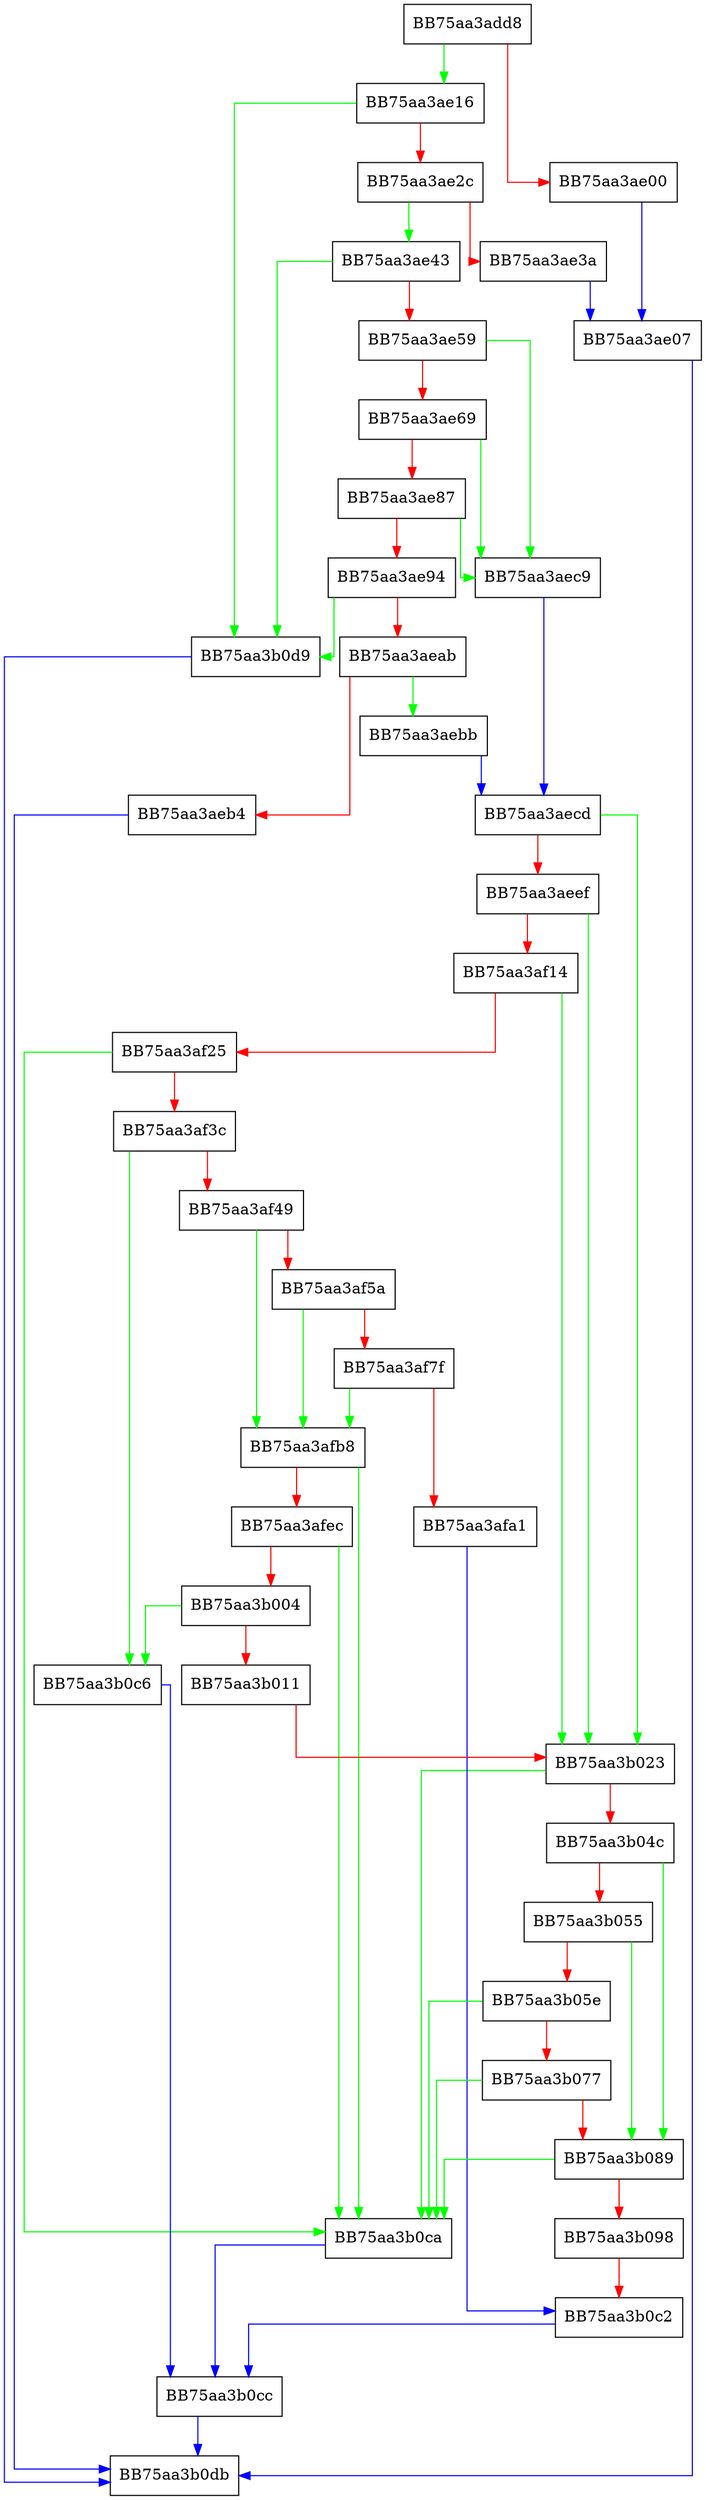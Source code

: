 digraph apply {
  node [shape="box"];
  graph [splines=ortho];
  BB75aa3add8 -> BB75aa3ae16 [color="green"];
  BB75aa3add8 -> BB75aa3ae00 [color="red"];
  BB75aa3ae00 -> BB75aa3ae07 [color="blue"];
  BB75aa3ae07 -> BB75aa3b0db [color="blue"];
  BB75aa3ae16 -> BB75aa3b0d9 [color="green"];
  BB75aa3ae16 -> BB75aa3ae2c [color="red"];
  BB75aa3ae2c -> BB75aa3ae43 [color="green"];
  BB75aa3ae2c -> BB75aa3ae3a [color="red"];
  BB75aa3ae3a -> BB75aa3ae07 [color="blue"];
  BB75aa3ae43 -> BB75aa3b0d9 [color="green"];
  BB75aa3ae43 -> BB75aa3ae59 [color="red"];
  BB75aa3ae59 -> BB75aa3aec9 [color="green"];
  BB75aa3ae59 -> BB75aa3ae69 [color="red"];
  BB75aa3ae69 -> BB75aa3aec9 [color="green"];
  BB75aa3ae69 -> BB75aa3ae87 [color="red"];
  BB75aa3ae87 -> BB75aa3aec9 [color="green"];
  BB75aa3ae87 -> BB75aa3ae94 [color="red"];
  BB75aa3ae94 -> BB75aa3b0d9 [color="green"];
  BB75aa3ae94 -> BB75aa3aeab [color="red"];
  BB75aa3aeab -> BB75aa3aebb [color="green"];
  BB75aa3aeab -> BB75aa3aeb4 [color="red"];
  BB75aa3aeb4 -> BB75aa3b0db [color="blue"];
  BB75aa3aebb -> BB75aa3aecd [color="blue"];
  BB75aa3aec9 -> BB75aa3aecd [color="blue"];
  BB75aa3aecd -> BB75aa3b023 [color="green"];
  BB75aa3aecd -> BB75aa3aeef [color="red"];
  BB75aa3aeef -> BB75aa3b023 [color="green"];
  BB75aa3aeef -> BB75aa3af14 [color="red"];
  BB75aa3af14 -> BB75aa3b023 [color="green"];
  BB75aa3af14 -> BB75aa3af25 [color="red"];
  BB75aa3af25 -> BB75aa3b0ca [color="green"];
  BB75aa3af25 -> BB75aa3af3c [color="red"];
  BB75aa3af3c -> BB75aa3b0c6 [color="green"];
  BB75aa3af3c -> BB75aa3af49 [color="red"];
  BB75aa3af49 -> BB75aa3afb8 [color="green"];
  BB75aa3af49 -> BB75aa3af5a [color="red"];
  BB75aa3af5a -> BB75aa3afb8 [color="green"];
  BB75aa3af5a -> BB75aa3af7f [color="red"];
  BB75aa3af7f -> BB75aa3afb8 [color="green"];
  BB75aa3af7f -> BB75aa3afa1 [color="red"];
  BB75aa3afa1 -> BB75aa3b0c2 [color="blue"];
  BB75aa3afb8 -> BB75aa3b0ca [color="green"];
  BB75aa3afb8 -> BB75aa3afec [color="red"];
  BB75aa3afec -> BB75aa3b0ca [color="green"];
  BB75aa3afec -> BB75aa3b004 [color="red"];
  BB75aa3b004 -> BB75aa3b0c6 [color="green"];
  BB75aa3b004 -> BB75aa3b011 [color="red"];
  BB75aa3b011 -> BB75aa3b023 [color="red"];
  BB75aa3b023 -> BB75aa3b0ca [color="green"];
  BB75aa3b023 -> BB75aa3b04c [color="red"];
  BB75aa3b04c -> BB75aa3b089 [color="green"];
  BB75aa3b04c -> BB75aa3b055 [color="red"];
  BB75aa3b055 -> BB75aa3b089 [color="green"];
  BB75aa3b055 -> BB75aa3b05e [color="red"];
  BB75aa3b05e -> BB75aa3b0ca [color="green"];
  BB75aa3b05e -> BB75aa3b077 [color="red"];
  BB75aa3b077 -> BB75aa3b0ca [color="green"];
  BB75aa3b077 -> BB75aa3b089 [color="red"];
  BB75aa3b089 -> BB75aa3b0ca [color="green"];
  BB75aa3b089 -> BB75aa3b098 [color="red"];
  BB75aa3b098 -> BB75aa3b0c2 [color="red"];
  BB75aa3b0c2 -> BB75aa3b0cc [color="blue"];
  BB75aa3b0c6 -> BB75aa3b0cc [color="blue"];
  BB75aa3b0ca -> BB75aa3b0cc [color="blue"];
  BB75aa3b0cc -> BB75aa3b0db [color="blue"];
  BB75aa3b0d9 -> BB75aa3b0db [color="blue"];
}